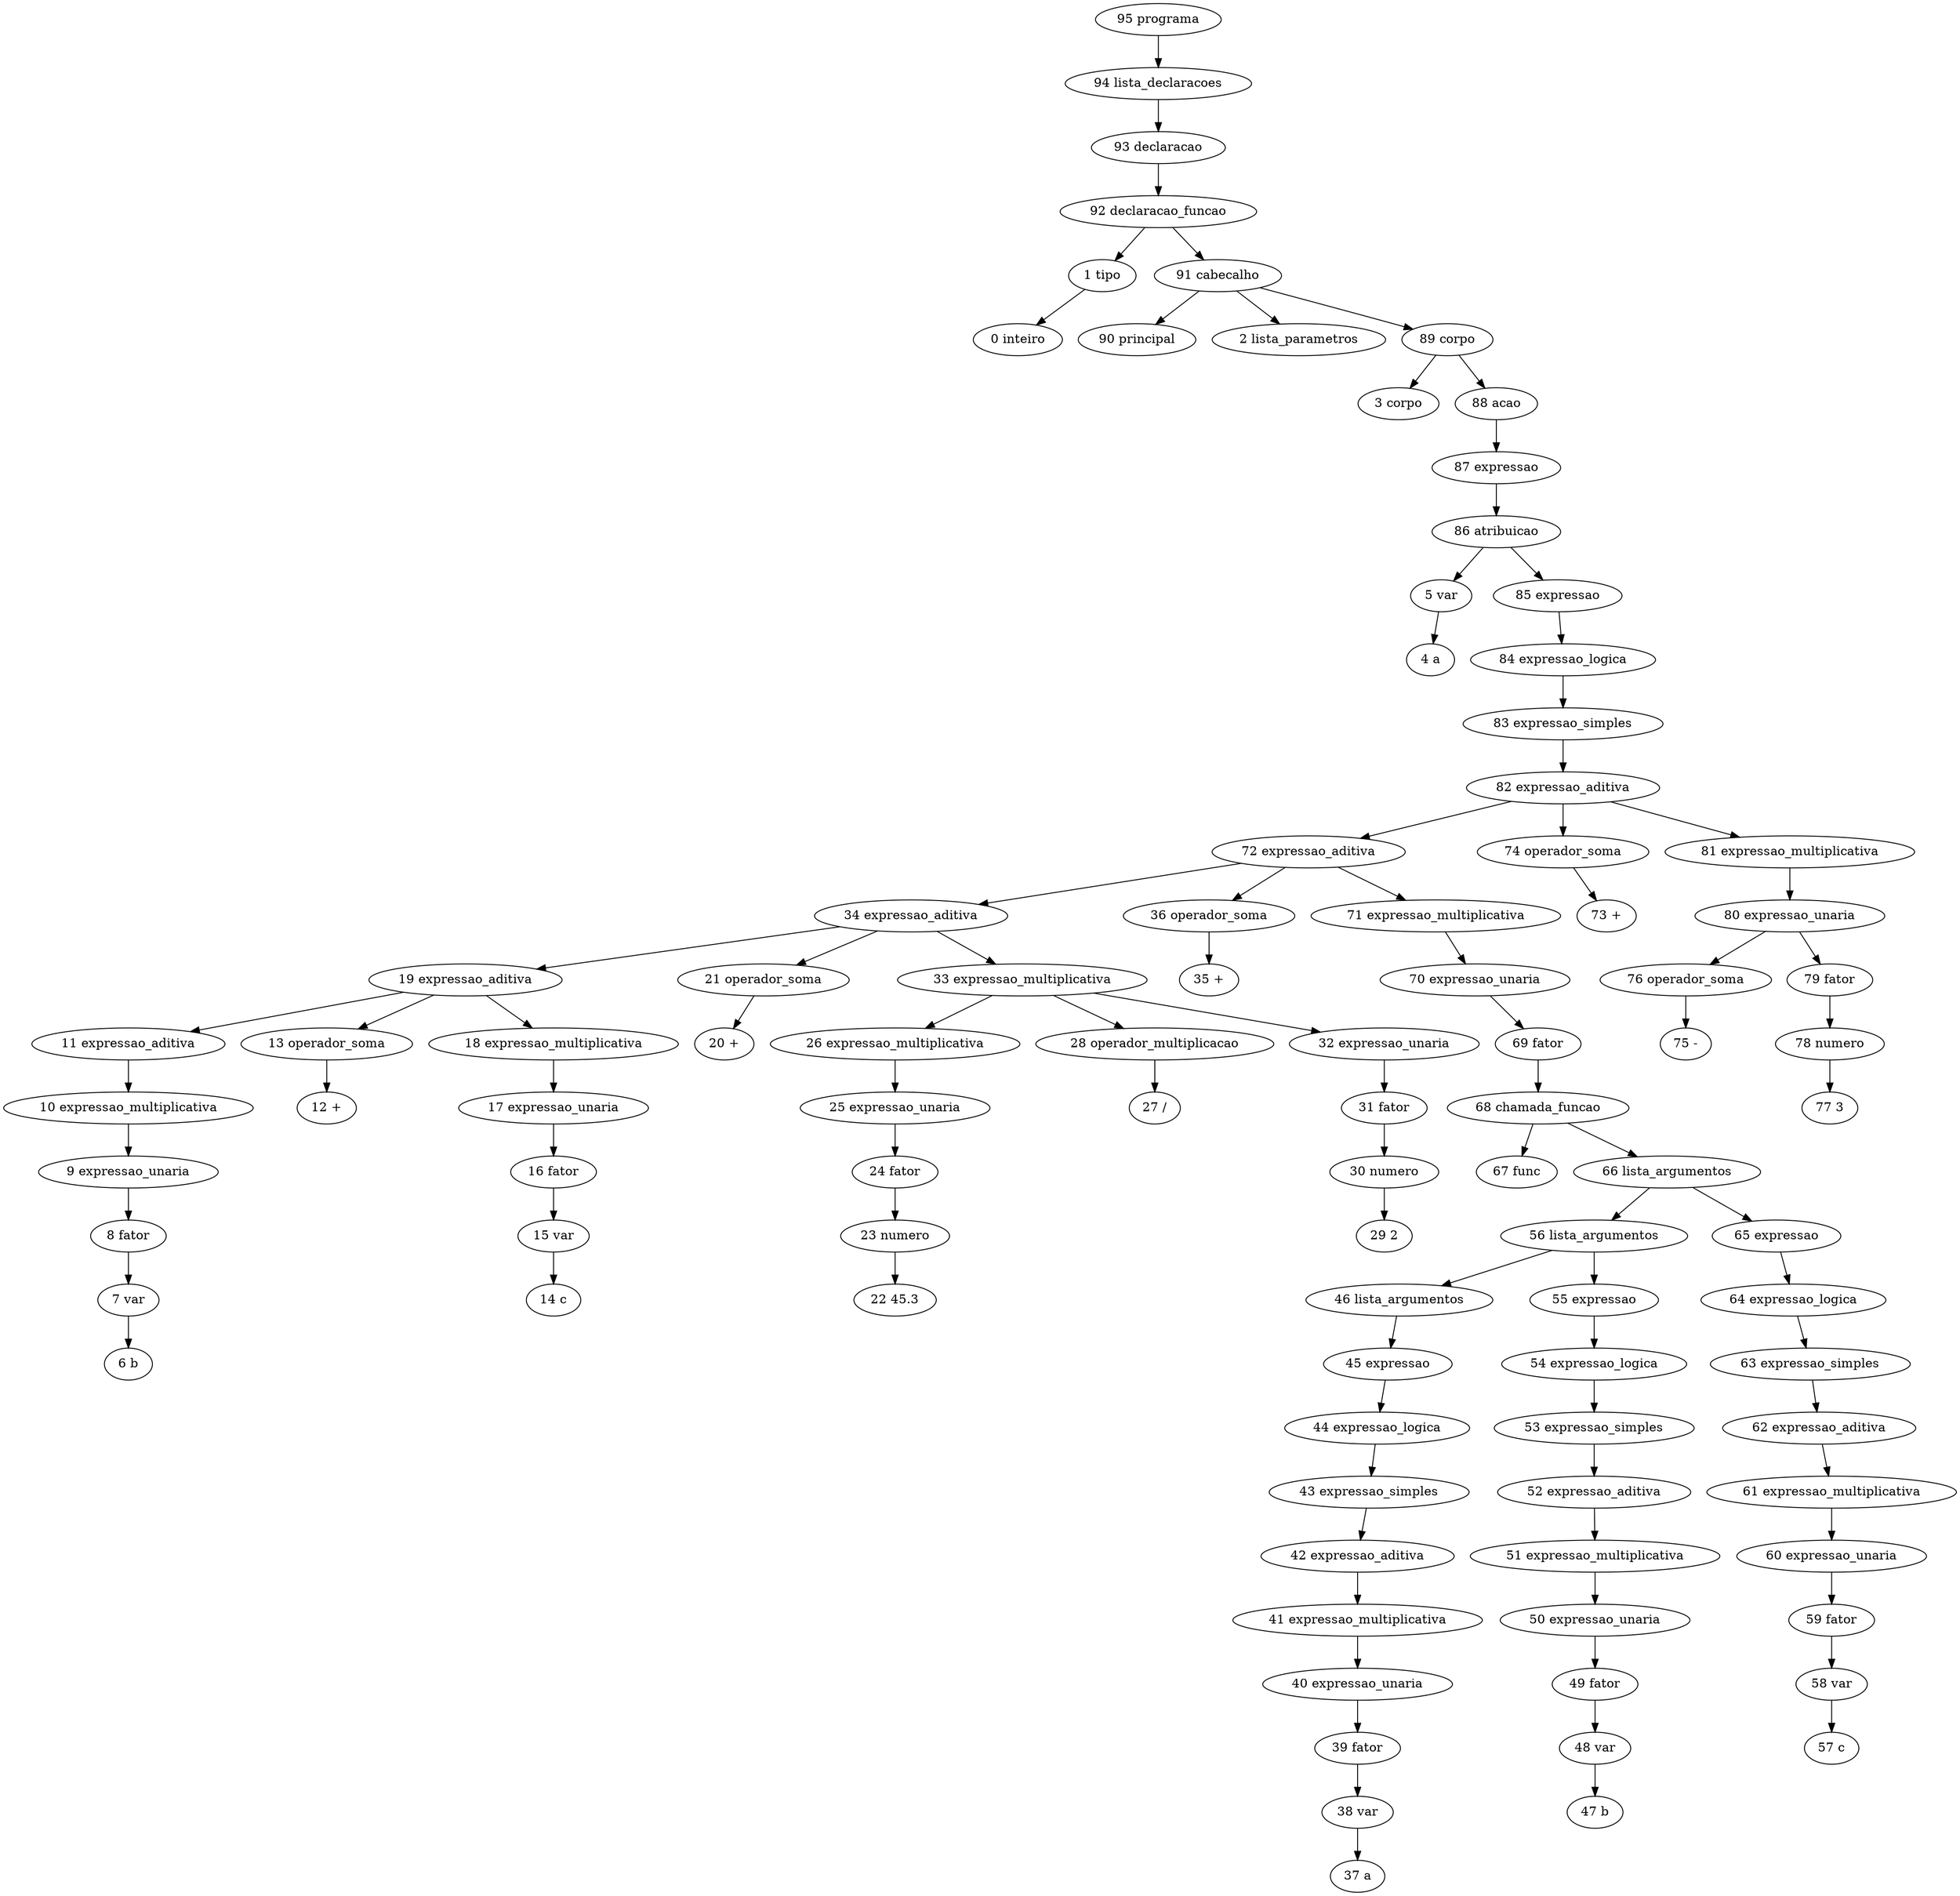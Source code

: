 // Análise sintática
digraph {
	"95 programa"
	"94 lista_declaracoes"
	"95 programa" -> "94 lista_declaracoes"
	"93 declaracao"
	"94 lista_declaracoes" -> "93 declaracao"
	"92 declaracao_funcao"
	"93 declaracao" -> "92 declaracao_funcao"
	"1 tipo"
	"92 declaracao_funcao" -> "1 tipo"
	"0 inteiro"
	"1 tipo" -> "0 inteiro"
	"91 cabecalho"
	"92 declaracao_funcao" -> "91 cabecalho"
	"90 principal"
	"91 cabecalho" -> "90 principal"
	"2 lista_parametros"
	"91 cabecalho" -> "2 lista_parametros"
	"89 corpo"
	"91 cabecalho" -> "89 corpo"
	"3 corpo"
	"89 corpo" -> "3 corpo"
	"88 acao"
	"89 corpo" -> "88 acao"
	"87 expressao"
	"88 acao" -> "87 expressao"
	"86 atribuicao"
	"87 expressao" -> "86 atribuicao"
	"5 var"
	"86 atribuicao" -> "5 var"
	"4 a"
	"5 var" -> "4 a"
	"85 expressao"
	"86 atribuicao" -> "85 expressao"
	"84 expressao_logica"
	"85 expressao" -> "84 expressao_logica"
	"83 expressao_simples"
	"84 expressao_logica" -> "83 expressao_simples"
	"82 expressao_aditiva"
	"83 expressao_simples" -> "82 expressao_aditiva"
	"72 expressao_aditiva"
	"82 expressao_aditiva" -> "72 expressao_aditiva"
	"34 expressao_aditiva"
	"72 expressao_aditiva" -> "34 expressao_aditiva"
	"19 expressao_aditiva"
	"34 expressao_aditiva" -> "19 expressao_aditiva"
	"11 expressao_aditiva"
	"19 expressao_aditiva" -> "11 expressao_aditiva"
	"10 expressao_multiplicativa"
	"11 expressao_aditiva" -> "10 expressao_multiplicativa"
	"9 expressao_unaria"
	"10 expressao_multiplicativa" -> "9 expressao_unaria"
	"8 fator"
	"9 expressao_unaria" -> "8 fator"
	"7 var"
	"8 fator" -> "7 var"
	"6 b"
	"7 var" -> "6 b"
	"13 operador_soma"
	"19 expressao_aditiva" -> "13 operador_soma"
	"12 +"
	"13 operador_soma" -> "12 +"
	"18 expressao_multiplicativa"
	"19 expressao_aditiva" -> "18 expressao_multiplicativa"
	"17 expressao_unaria"
	"18 expressao_multiplicativa" -> "17 expressao_unaria"
	"16 fator"
	"17 expressao_unaria" -> "16 fator"
	"15 var"
	"16 fator" -> "15 var"
	"14 c"
	"15 var" -> "14 c"
	"21 operador_soma"
	"34 expressao_aditiva" -> "21 operador_soma"
	"20 +"
	"21 operador_soma" -> "20 +"
	"33 expressao_multiplicativa"
	"34 expressao_aditiva" -> "33 expressao_multiplicativa"
	"26 expressao_multiplicativa"
	"33 expressao_multiplicativa" -> "26 expressao_multiplicativa"
	"25 expressao_unaria"
	"26 expressao_multiplicativa" -> "25 expressao_unaria"
	"24 fator"
	"25 expressao_unaria" -> "24 fator"
	"23 numero"
	"24 fator" -> "23 numero"
	"22 45.3"
	"23 numero" -> "22 45.3"
	"28 operador_multiplicacao"
	"33 expressao_multiplicativa" -> "28 operador_multiplicacao"
	"27 /"
	"28 operador_multiplicacao" -> "27 /"
	"32 expressao_unaria"
	"33 expressao_multiplicativa" -> "32 expressao_unaria"
	"31 fator"
	"32 expressao_unaria" -> "31 fator"
	"30 numero"
	"31 fator" -> "30 numero"
	"29 2"
	"30 numero" -> "29 2"
	"36 operador_soma"
	"72 expressao_aditiva" -> "36 operador_soma"
	"35 +"
	"36 operador_soma" -> "35 +"
	"71 expressao_multiplicativa"
	"72 expressao_aditiva" -> "71 expressao_multiplicativa"
	"70 expressao_unaria"
	"71 expressao_multiplicativa" -> "70 expressao_unaria"
	"69 fator"
	"70 expressao_unaria" -> "69 fator"
	"68 chamada_funcao"
	"69 fator" -> "68 chamada_funcao"
	"67 func"
	"68 chamada_funcao" -> "67 func"
	"66 lista_argumentos"
	"68 chamada_funcao" -> "66 lista_argumentos"
	"56 lista_argumentos"
	"66 lista_argumentos" -> "56 lista_argumentos"
	"46 lista_argumentos"
	"56 lista_argumentos" -> "46 lista_argumentos"
	"45 expressao"
	"46 lista_argumentos" -> "45 expressao"
	"44 expressao_logica"
	"45 expressao" -> "44 expressao_logica"
	"43 expressao_simples"
	"44 expressao_logica" -> "43 expressao_simples"
	"42 expressao_aditiva"
	"43 expressao_simples" -> "42 expressao_aditiva"
	"41 expressao_multiplicativa"
	"42 expressao_aditiva" -> "41 expressao_multiplicativa"
	"40 expressao_unaria"
	"41 expressao_multiplicativa" -> "40 expressao_unaria"
	"39 fator"
	"40 expressao_unaria" -> "39 fator"
	"38 var"
	"39 fator" -> "38 var"
	"37 a"
	"38 var" -> "37 a"
	"55 expressao"
	"56 lista_argumentos" -> "55 expressao"
	"54 expressao_logica"
	"55 expressao" -> "54 expressao_logica"
	"53 expressao_simples"
	"54 expressao_logica" -> "53 expressao_simples"
	"52 expressao_aditiva"
	"53 expressao_simples" -> "52 expressao_aditiva"
	"51 expressao_multiplicativa"
	"52 expressao_aditiva" -> "51 expressao_multiplicativa"
	"50 expressao_unaria"
	"51 expressao_multiplicativa" -> "50 expressao_unaria"
	"49 fator"
	"50 expressao_unaria" -> "49 fator"
	"48 var"
	"49 fator" -> "48 var"
	"47 b"
	"48 var" -> "47 b"
	"65 expressao"
	"66 lista_argumentos" -> "65 expressao"
	"64 expressao_logica"
	"65 expressao" -> "64 expressao_logica"
	"63 expressao_simples"
	"64 expressao_logica" -> "63 expressao_simples"
	"62 expressao_aditiva"
	"63 expressao_simples" -> "62 expressao_aditiva"
	"61 expressao_multiplicativa"
	"62 expressao_aditiva" -> "61 expressao_multiplicativa"
	"60 expressao_unaria"
	"61 expressao_multiplicativa" -> "60 expressao_unaria"
	"59 fator"
	"60 expressao_unaria" -> "59 fator"
	"58 var"
	"59 fator" -> "58 var"
	"57 c"
	"58 var" -> "57 c"
	"74 operador_soma"
	"82 expressao_aditiva" -> "74 operador_soma"
	"73 +"
	"74 operador_soma" -> "73 +"
	"81 expressao_multiplicativa"
	"82 expressao_aditiva" -> "81 expressao_multiplicativa"
	"80 expressao_unaria"
	"81 expressao_multiplicativa" -> "80 expressao_unaria"
	"76 operador_soma"
	"80 expressao_unaria" -> "76 operador_soma"
	"75 -"
	"76 operador_soma" -> "75 -"
	"79 fator"
	"80 expressao_unaria" -> "79 fator"
	"78 numero"
	"79 fator" -> "78 numero"
	"77 3"
	"78 numero" -> "77 3"
}
